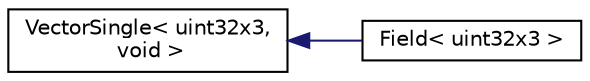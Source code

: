 digraph "Graphical Class Hierarchy"
{
 // LATEX_PDF_SIZE
  edge [fontname="Helvetica",fontsize="10",labelfontname="Helvetica",labelfontsize="10"];
  node [fontname="Helvetica",fontsize="10",shape=record];
  rankdir="LR";
  Node0 [label="VectorSingle\< uint32x3,\l void \>",height=0.2,width=0.4,color="black", fillcolor="white", style="filled",URL="$classpFlow_1_1VectorSingle.html",tooltip=" "];
  Node0 -> Node1 [dir="back",color="midnightblue",fontsize="10",style="solid",fontname="Helvetica"];
  Node1 [label="Field\< uint32x3 \>",height=0.2,width=0.4,color="black", fillcolor="white", style="filled",URL="$classpFlow_1_1Field.html",tooltip=" "];
}
